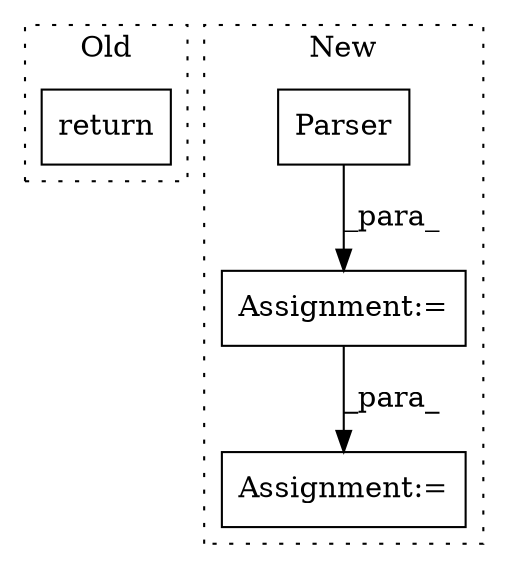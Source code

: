 digraph G {
subgraph cluster0 {
1 [label="return" a="41" s="2266" l="7" shape="box"];
label = "Old";
style="dotted";
}
subgraph cluster1 {
2 [label="Parser" a="32" s="2455" l="8" shape="box"];
3 [label="Assignment:=" a="7" s="2454" l="1" shape="box"];
4 [label="Assignment:=" a="7" s="2505" l="1" shape="box"];
label = "New";
style="dotted";
}
2 -> 3 [label="_para_"];
3 -> 4 [label="_para_"];
}
